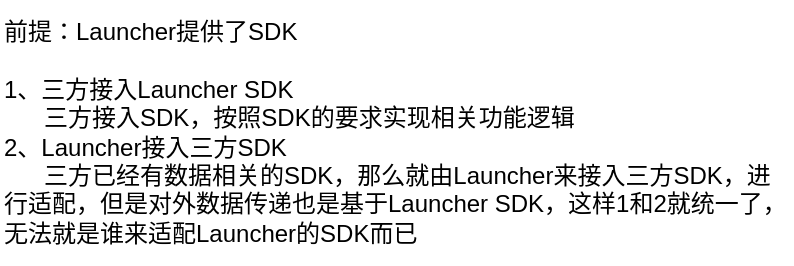 <mxfile version="27.1.3">
  <diagram name="第 1 页" id="_IeUftwzyVToKqxpuLL5">
    <mxGraphModel dx="1042" dy="631" grid="0" gridSize="10" guides="1" tooltips="1" connect="1" arrows="1" fold="1" page="0" pageScale="1" pageWidth="827" pageHeight="1169" math="0" shadow="0">
      <root>
        <mxCell id="0" />
        <mxCell id="1" parent="0" />
        <mxCell id="QU-Jpv-dRH1WVSwRePqp-1" value="&lt;div&gt;前提：Launcher提供了SDK&lt;/div&gt;&lt;div&gt;&lt;br&gt;&lt;/div&gt;1、三方接入Launcher SDK&lt;div&gt;&amp;nbsp; &amp;nbsp; &amp;nbsp; 三方接入SDK，按照SDK的要求实现相关功能逻辑&lt;/div&gt;&lt;div&gt;2、Launcher接入三方SDK&lt;/div&gt;&lt;div&gt;&amp;nbsp; &amp;nbsp; &amp;nbsp; 三方已经有数据相关的SDK，那么就由Launcher来接入三方SDK，进行适配，但是对外数据传递也是基于Launcher SDK，这样1和2就统一了，无法就是谁来适配Launcher的SDK而已&lt;/div&gt;" style="text;html=1;align=left;verticalAlign=middle;whiteSpace=wrap;rounded=0;" vertex="1" parent="1">
          <mxGeometry x="22" y="102" width="396" height="132" as="geometry" />
        </mxCell>
      </root>
    </mxGraphModel>
  </diagram>
</mxfile>
